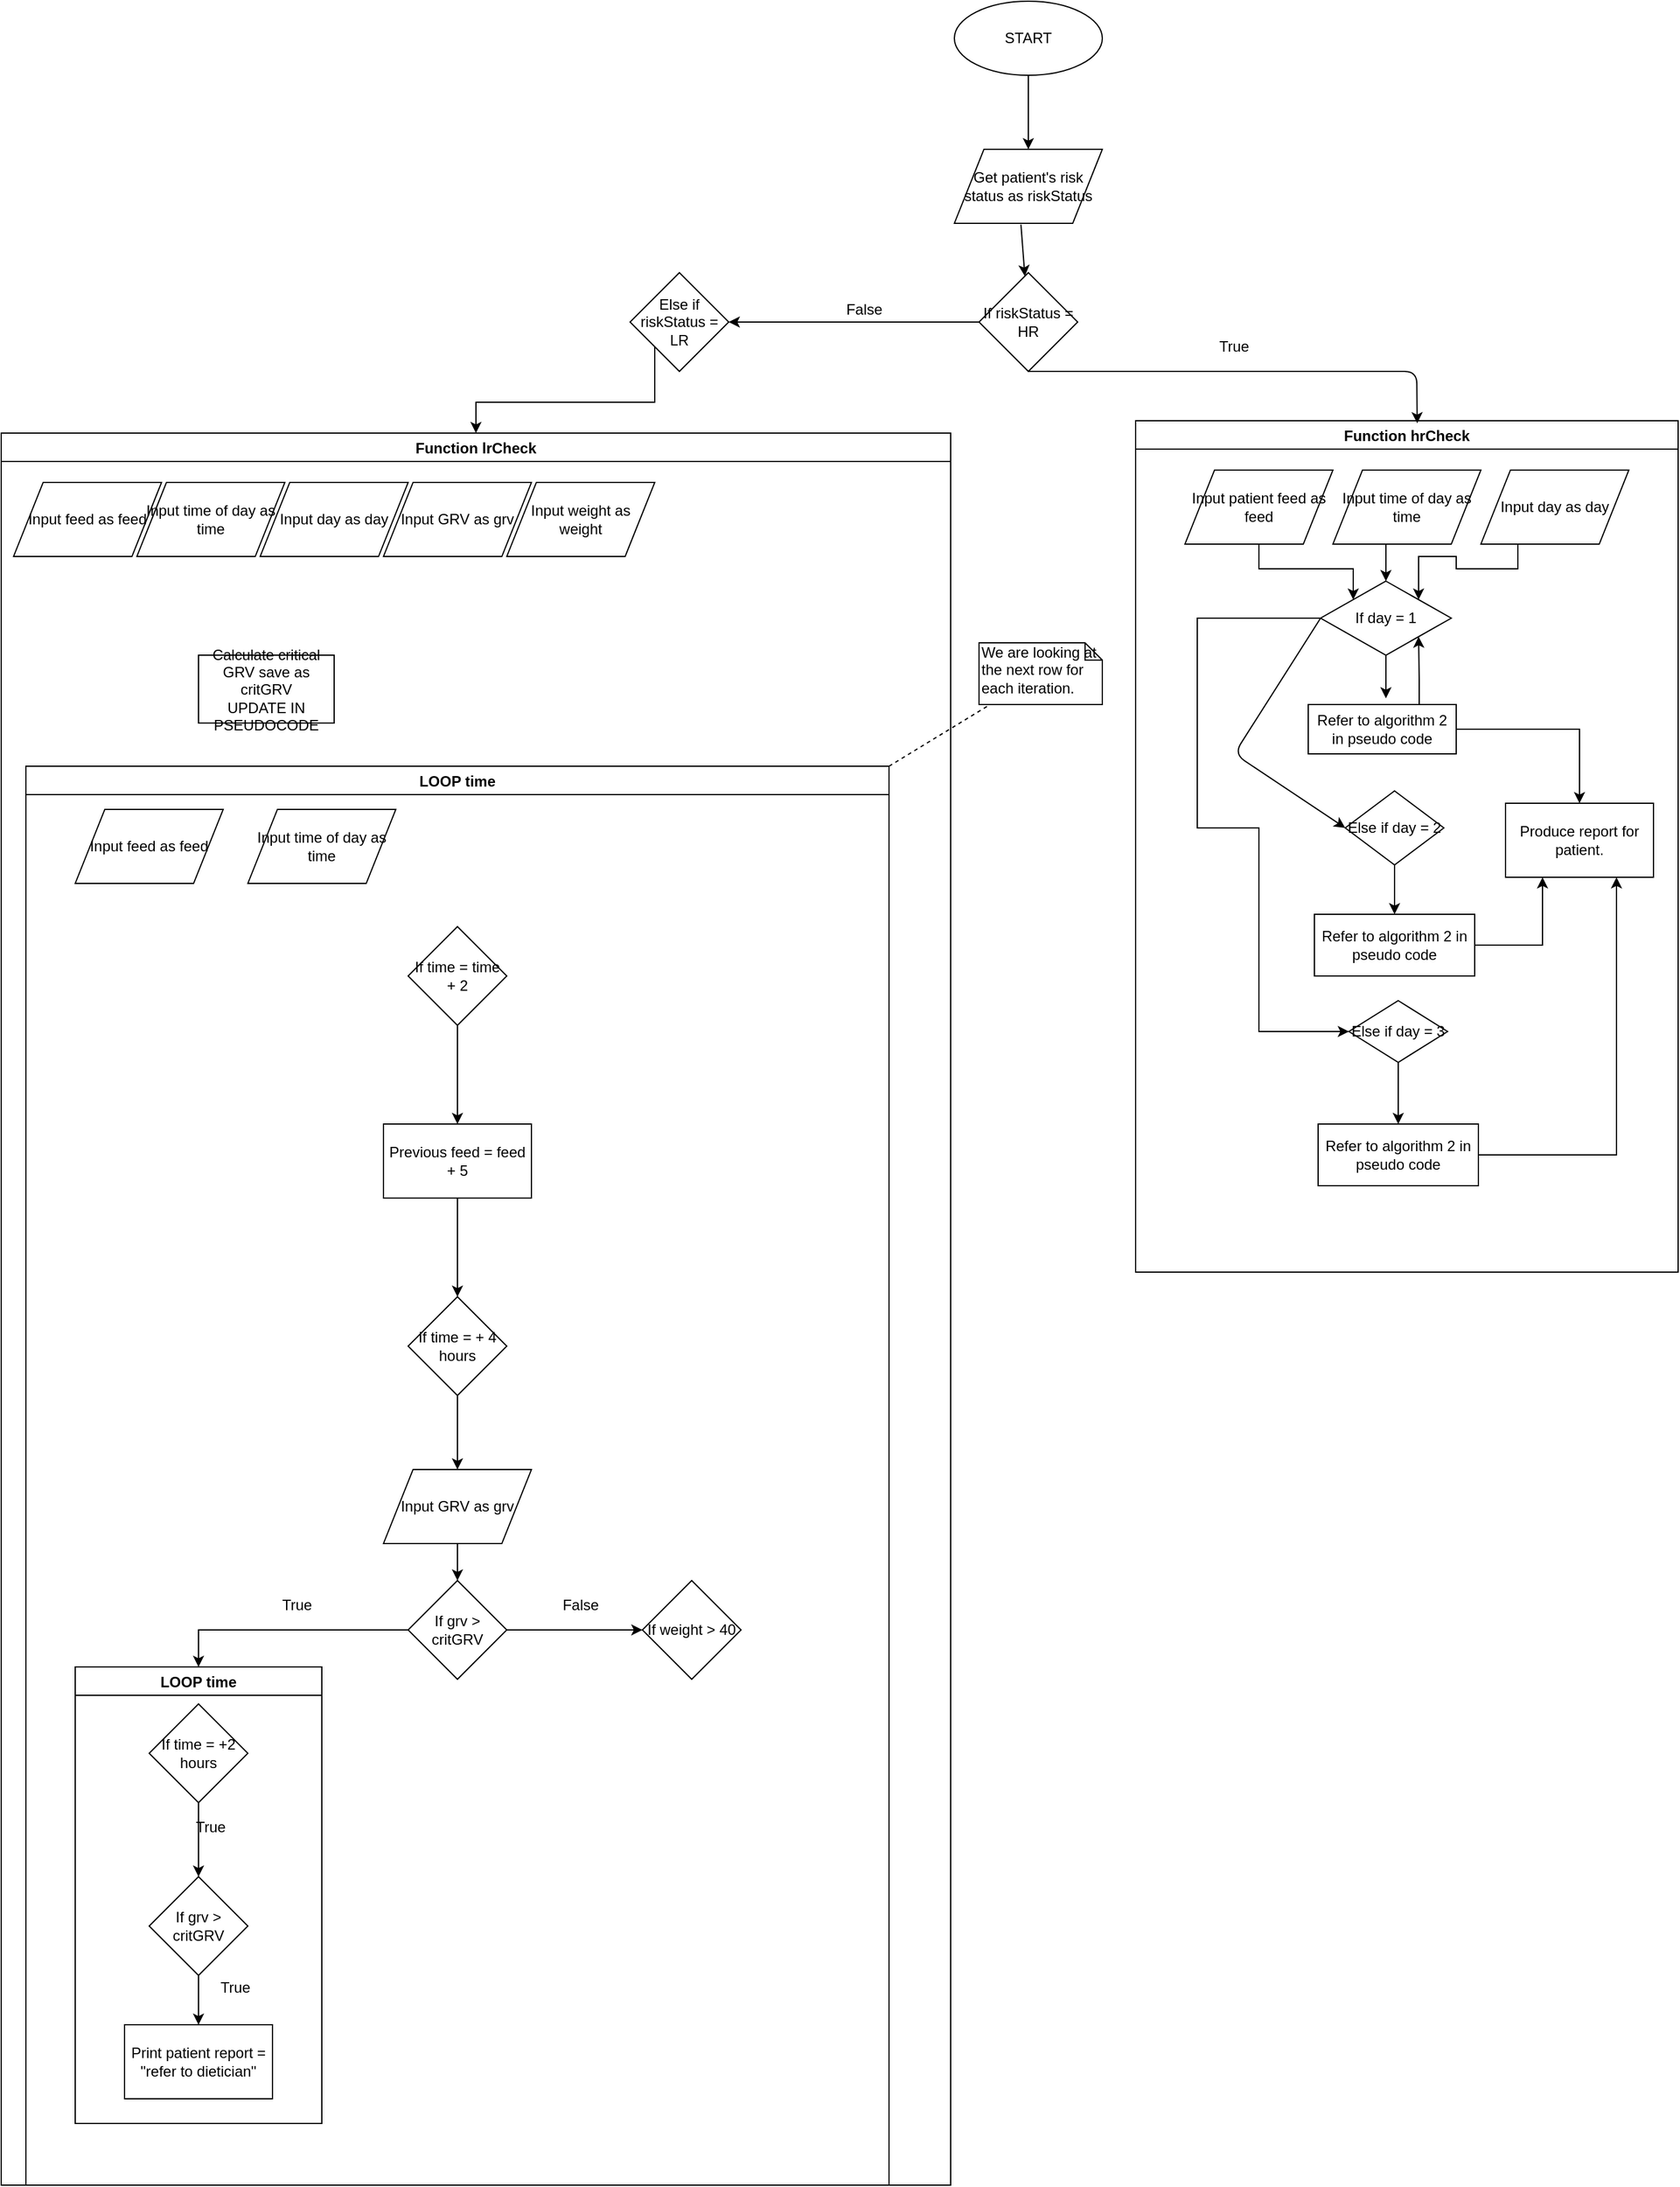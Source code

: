 <mxfile version="12.7.9" type="device"><diagram id="C5RBs43oDa-KdzZeNtuy" name="Page-1"><mxGraphModel dx="2012" dy="643" grid="1" gridSize="10" guides="1" tooltips="1" connect="1" arrows="1" fold="1" page="1" pageScale="1" pageWidth="827" pageHeight="1169" math="0" shadow="0"><root><mxCell id="WIyWlLk6GJQsqaUBKTNV-0"/><mxCell id="WIyWlLk6GJQsqaUBKTNV-1" parent="WIyWlLk6GJQsqaUBKTNV-0"/><mxCell id="mkg-h_tqtPTonH-50F9G-0" value="START" style="ellipse;whiteSpace=wrap;html=1;" parent="WIyWlLk6GJQsqaUBKTNV-1" vertex="1"><mxGeometry x="353" y="50" width="120" height="60" as="geometry"/></mxCell><mxCell id="mkg-h_tqtPTonH-50F9G-1" value="Get patient's risk status as riskStatus" style="shape=parallelogram;perimeter=parallelogramPerimeter;whiteSpace=wrap;html=1;" parent="WIyWlLk6GJQsqaUBKTNV-1" vertex="1"><mxGeometry x="353" y="170" width="120" height="60" as="geometry"/></mxCell><mxCell id="mkg-h_tqtPTonH-50F9G-2" value="" style="endArrow=classic;html=1;entryX=0.5;entryY=0;entryDx=0;entryDy=0;" parent="WIyWlLk6GJQsqaUBKTNV-1" source="mkg-h_tqtPTonH-50F9G-0" target="mkg-h_tqtPTonH-50F9G-1" edge="1"><mxGeometry width="50" height="50" relative="1" as="geometry"><mxPoint x="340" y="270" as="sourcePoint"/><mxPoint x="400" y="140" as="targetPoint"/></mxGeometry></mxCell><mxCell id="mkg-h_tqtPTonH-50F9G-3" value="If riskStatus = HR" style="rhombus;whiteSpace=wrap;html=1;" parent="WIyWlLk6GJQsqaUBKTNV-1" vertex="1"><mxGeometry x="373" y="270" width="80" height="80" as="geometry"/></mxCell><mxCell id="cBOBdkckyFNKxuJ2HhrZ-23" style="edgeStyle=orthogonalEdgeStyle;rounded=0;orthogonalLoop=1;jettySize=auto;html=1;exitX=0;exitY=1;exitDx=0;exitDy=0;" edge="1" parent="WIyWlLk6GJQsqaUBKTNV-1" source="mkg-h_tqtPTonH-50F9G-4" target="cBOBdkckyFNKxuJ2HhrZ-0"><mxGeometry relative="1" as="geometry"/></mxCell><mxCell id="mkg-h_tqtPTonH-50F9G-4" value="Else if riskStatus = LR" style="rhombus;whiteSpace=wrap;html=1;" parent="WIyWlLk6GJQsqaUBKTNV-1" vertex="1"><mxGeometry x="90" y="270" width="80" height="80" as="geometry"/></mxCell><mxCell id="mkg-h_tqtPTonH-50F9G-6" value="False" style="text;html=1;strokeColor=none;fillColor=none;align=center;verticalAlign=middle;whiteSpace=wrap;rounded=0;" parent="WIyWlLk6GJQsqaUBKTNV-1" vertex="1"><mxGeometry x="260" y="290" width="40" height="20" as="geometry"/></mxCell><mxCell id="mkg-h_tqtPTonH-50F9G-7" value="" style="endArrow=classic;html=1;exitX=0;exitY=0.5;exitDx=0;exitDy=0;" parent="WIyWlLk6GJQsqaUBKTNV-1" source="mkg-h_tqtPTonH-50F9G-3" target="mkg-h_tqtPTonH-50F9G-4" edge="1"><mxGeometry width="50" height="50" relative="1" as="geometry"><mxPoint x="413" y="350" as="sourcePoint"/><mxPoint x="413" y="400" as="targetPoint"/></mxGeometry></mxCell><mxCell id="mkg-h_tqtPTonH-50F9G-9" value="" style="endArrow=classic;html=1;exitX=0.45;exitY=1.017;exitDx=0;exitDy=0;exitPerimeter=0;" parent="WIyWlLk6GJQsqaUBKTNV-1" source="mkg-h_tqtPTonH-50F9G-1" target="mkg-h_tqtPTonH-50F9G-3" edge="1"><mxGeometry width="50" height="50" relative="1" as="geometry"><mxPoint x="270" y="560" as="sourcePoint"/><mxPoint x="320" y="510" as="targetPoint"/></mxGeometry></mxCell><mxCell id="mkg-h_tqtPTonH-50F9G-11" value="Function hrCheck" style="swimlane;" parent="WIyWlLk6GJQsqaUBKTNV-1" vertex="1"><mxGeometry x="500" y="390" width="440" height="690" as="geometry"><mxRectangle x="210" y="420" width="130" height="23" as="alternateBounds"/></mxGeometry></mxCell><mxCell id="HJg3ob6l5H8S-8j6q5Gc-4" style="edgeStyle=orthogonalEdgeStyle;rounded=0;orthogonalLoop=1;jettySize=auto;html=1;entryX=0;entryY=0;entryDx=0;entryDy=0;" parent="mkg-h_tqtPTonH-50F9G-11" source="mkg-h_tqtPTonH-50F9G-13" target="mkg-h_tqtPTonH-50F9G-24" edge="1"><mxGeometry relative="1" as="geometry"/></mxCell><mxCell id="mkg-h_tqtPTonH-50F9G-13" value="Input patient feed as feed" style="shape=parallelogram;perimeter=parallelogramPerimeter;whiteSpace=wrap;html=1;" parent="mkg-h_tqtPTonH-50F9G-11" vertex="1"><mxGeometry x="40" y="40" width="120" height="60" as="geometry"/></mxCell><mxCell id="HJg3ob6l5H8S-8j6q5Gc-5" style="edgeStyle=orthogonalEdgeStyle;rounded=0;orthogonalLoop=1;jettySize=auto;html=1;exitX=0.5;exitY=1;exitDx=0;exitDy=0;entryX=0.5;entryY=0;entryDx=0;entryDy=0;" parent="mkg-h_tqtPTonH-50F9G-11" source="mkg-h_tqtPTonH-50F9G-14" target="mkg-h_tqtPTonH-50F9G-24" edge="1"><mxGeometry relative="1" as="geometry"/></mxCell><mxCell id="mkg-h_tqtPTonH-50F9G-14" value="Input time of day as time" style="shape=parallelogram;perimeter=parallelogramPerimeter;whiteSpace=wrap;html=1;" parent="mkg-h_tqtPTonH-50F9G-11" vertex="1"><mxGeometry x="160" y="40" width="120" height="60" as="geometry"/></mxCell><mxCell id="HJg3ob6l5H8S-8j6q5Gc-0" value="" style="edgeStyle=orthogonalEdgeStyle;rounded=0;orthogonalLoop=1;jettySize=auto;html=1;" parent="mkg-h_tqtPTonH-50F9G-11" source="mkg-h_tqtPTonH-50F9G-24" edge="1"><mxGeometry relative="1" as="geometry"><mxPoint x="203" y="225" as="targetPoint"/></mxGeometry></mxCell><mxCell id="HJg3ob6l5H8S-8j6q5Gc-13" style="edgeStyle=orthogonalEdgeStyle;rounded=0;orthogonalLoop=1;jettySize=auto;html=1;entryX=0;entryY=0.5;entryDx=0;entryDy=0;" parent="mkg-h_tqtPTonH-50F9G-11" source="mkg-h_tqtPTonH-50F9G-24" target="HJg3ob6l5H8S-8j6q5Gc-10" edge="1"><mxGeometry relative="1" as="geometry"><Array as="points"><mxPoint x="50" y="160"/><mxPoint x="50" y="330"/><mxPoint x="100" y="330"/><mxPoint x="100" y="495"/></Array></mxGeometry></mxCell><mxCell id="mkg-h_tqtPTonH-50F9G-24" value="If day = 1" style="rhombus;whiteSpace=wrap;html=1;" parent="mkg-h_tqtPTonH-50F9G-11" vertex="1"><mxGeometry x="150" y="130" width="106" height="60" as="geometry"/></mxCell><mxCell id="HJg3ob6l5H8S-8j6q5Gc-6" style="edgeStyle=orthogonalEdgeStyle;rounded=0;orthogonalLoop=1;jettySize=auto;html=1;exitX=0.25;exitY=1;exitDx=0;exitDy=0;entryX=1;entryY=0;entryDx=0;entryDy=0;" parent="mkg-h_tqtPTonH-50F9G-11" source="mkg-h_tqtPTonH-50F9G-25" target="mkg-h_tqtPTonH-50F9G-24" edge="1"><mxGeometry relative="1" as="geometry"/></mxCell><mxCell id="mkg-h_tqtPTonH-50F9G-25" value="Input day as day" style="shape=parallelogram;perimeter=parallelogramPerimeter;whiteSpace=wrap;html=1;" parent="mkg-h_tqtPTonH-50F9G-11" vertex="1"><mxGeometry x="280" y="40" width="120" height="60" as="geometry"/></mxCell><mxCell id="HJg3ob6l5H8S-8j6q5Gc-7" style="edgeStyle=orthogonalEdgeStyle;rounded=0;orthogonalLoop=1;jettySize=auto;html=1;exitX=0.75;exitY=0;exitDx=0;exitDy=0;entryX=1;entryY=1;entryDx=0;entryDy=0;" parent="mkg-h_tqtPTonH-50F9G-11" source="mkg-h_tqtPTonH-50F9G-28" target="mkg-h_tqtPTonH-50F9G-24" edge="1"><mxGeometry relative="1" as="geometry"/></mxCell><mxCell id="HJg3ob6l5H8S-8j6q5Gc-17" style="edgeStyle=orthogonalEdgeStyle;rounded=0;orthogonalLoop=1;jettySize=auto;html=1;entryX=0.5;entryY=0;entryDx=0;entryDy=0;" parent="mkg-h_tqtPTonH-50F9G-11" source="mkg-h_tqtPTonH-50F9G-28" target="HJg3ob6l5H8S-8j6q5Gc-15" edge="1"><mxGeometry relative="1" as="geometry"/></mxCell><mxCell id="mkg-h_tqtPTonH-50F9G-28" value="Refer to algorithm 2 in pseudo code" style="rounded=0;whiteSpace=wrap;html=1;" parent="mkg-h_tqtPTonH-50F9G-11" vertex="1"><mxGeometry x="140" y="230" width="120" height="40" as="geometry"/></mxCell><mxCell id="HJg3ob6l5H8S-8j6q5Gc-9" style="edgeStyle=orthogonalEdgeStyle;rounded=0;orthogonalLoop=1;jettySize=auto;html=1;exitX=0.5;exitY=1;exitDx=0;exitDy=0;entryX=0.5;entryY=0;entryDx=0;entryDy=0;" parent="mkg-h_tqtPTonH-50F9G-11" source="HJg3ob6l5H8S-8j6q5Gc-1" target="HJg3ob6l5H8S-8j6q5Gc-8" edge="1"><mxGeometry relative="1" as="geometry"/></mxCell><mxCell id="HJg3ob6l5H8S-8j6q5Gc-1" value="Else if day = 2" style="rhombus;whiteSpace=wrap;html=1;" parent="mkg-h_tqtPTonH-50F9G-11" vertex="1"><mxGeometry x="170" y="300" width="80" height="60" as="geometry"/></mxCell><mxCell id="HJg3ob6l5H8S-8j6q5Gc-2" value="" style="endArrow=classic;html=1;exitX=0;exitY=0.5;exitDx=0;exitDy=0;entryX=0;entryY=0.5;entryDx=0;entryDy=0;" parent="mkg-h_tqtPTonH-50F9G-11" source="mkg-h_tqtPTonH-50F9G-24" target="HJg3ob6l5H8S-8j6q5Gc-1" edge="1"><mxGeometry width="50" height="50" relative="1" as="geometry"><mxPoint x="180" y="310" as="sourcePoint"/><mxPoint x="230" y="260" as="targetPoint"/><Array as="points"><mxPoint x="80" y="270"/></Array></mxGeometry></mxCell><mxCell id="HJg3ob6l5H8S-8j6q5Gc-18" style="edgeStyle=orthogonalEdgeStyle;rounded=0;orthogonalLoop=1;jettySize=auto;html=1;entryX=0.25;entryY=1;entryDx=0;entryDy=0;" parent="mkg-h_tqtPTonH-50F9G-11" source="HJg3ob6l5H8S-8j6q5Gc-8" target="HJg3ob6l5H8S-8j6q5Gc-15" edge="1"><mxGeometry relative="1" as="geometry"/></mxCell><mxCell id="HJg3ob6l5H8S-8j6q5Gc-8" value="Refer to algorithm 2 in pseudo code" style="rounded=0;whiteSpace=wrap;html=1;" parent="mkg-h_tqtPTonH-50F9G-11" vertex="1"><mxGeometry x="145" y="400" width="130" height="50" as="geometry"/></mxCell><mxCell id="HJg3ob6l5H8S-8j6q5Gc-14" style="edgeStyle=orthogonalEdgeStyle;rounded=0;orthogonalLoop=1;jettySize=auto;html=1;" parent="mkg-h_tqtPTonH-50F9G-11" source="HJg3ob6l5H8S-8j6q5Gc-10" target="HJg3ob6l5H8S-8j6q5Gc-11" edge="1"><mxGeometry relative="1" as="geometry"/></mxCell><mxCell id="HJg3ob6l5H8S-8j6q5Gc-10" value="Else if day = 3" style="rhombus;whiteSpace=wrap;html=1;" parent="mkg-h_tqtPTonH-50F9G-11" vertex="1"><mxGeometry x="173" y="470" width="80" height="50" as="geometry"/></mxCell><mxCell id="HJg3ob6l5H8S-8j6q5Gc-19" style="edgeStyle=orthogonalEdgeStyle;rounded=0;orthogonalLoop=1;jettySize=auto;html=1;entryX=0.75;entryY=1;entryDx=0;entryDy=0;" parent="mkg-h_tqtPTonH-50F9G-11" source="HJg3ob6l5H8S-8j6q5Gc-11" target="HJg3ob6l5H8S-8j6q5Gc-15" edge="1"><mxGeometry relative="1" as="geometry"/></mxCell><mxCell id="HJg3ob6l5H8S-8j6q5Gc-11" value="Refer to algorithm 2 in pseudo code" style="rounded=0;whiteSpace=wrap;html=1;" parent="mkg-h_tqtPTonH-50F9G-11" vertex="1"><mxGeometry x="148" y="570" width="130" height="50" as="geometry"/></mxCell><mxCell id="HJg3ob6l5H8S-8j6q5Gc-15" value="Produce report for patient." style="rounded=0;whiteSpace=wrap;html=1;" parent="mkg-h_tqtPTonH-50F9G-11" vertex="1"><mxGeometry x="300" y="310" width="120" height="60" as="geometry"/></mxCell><mxCell id="mkg-h_tqtPTonH-50F9G-15" value="" style="endArrow=classic;html=1;exitX=0.5;exitY=1;exitDx=0;exitDy=0;entryX=0.519;entryY=0.003;entryDx=0;entryDy=0;entryPerimeter=0;" parent="WIyWlLk6GJQsqaUBKTNV-1" source="mkg-h_tqtPTonH-50F9G-3" target="mkg-h_tqtPTonH-50F9G-11" edge="1"><mxGeometry width="50" height="50" relative="1" as="geometry"><mxPoint x="190" y="820" as="sourcePoint"/><mxPoint x="240" y="770" as="targetPoint"/><Array as="points"><mxPoint x="728" y="350"/></Array></mxGeometry></mxCell><mxCell id="cBOBdkckyFNKxuJ2HhrZ-0" value="Function lrCheck" style="swimlane;" vertex="1" parent="WIyWlLk6GJQsqaUBKTNV-1"><mxGeometry x="-420" y="400" width="770" height="1420" as="geometry"><mxRectangle x="210" y="420" width="130" height="23" as="alternateBounds"/></mxGeometry></mxCell><mxCell id="cBOBdkckyFNKxuJ2HhrZ-26" value="Input feed as feed" style="shape=parallelogram;perimeter=parallelogramPerimeter;whiteSpace=wrap;html=1;" vertex="1" parent="cBOBdkckyFNKxuJ2HhrZ-0"><mxGeometry x="10" y="40" width="120" height="60" as="geometry"/></mxCell><mxCell id="cBOBdkckyFNKxuJ2HhrZ-27" value="Input time of day as time" style="shape=parallelogram;perimeter=parallelogramPerimeter;whiteSpace=wrap;html=1;" vertex="1" parent="cBOBdkckyFNKxuJ2HhrZ-0"><mxGeometry x="110" y="40" width="120" height="60" as="geometry"/></mxCell><mxCell id="cBOBdkckyFNKxuJ2HhrZ-28" value="Input day as day" style="shape=parallelogram;perimeter=parallelogramPerimeter;whiteSpace=wrap;html=1;" vertex="1" parent="cBOBdkckyFNKxuJ2HhrZ-0"><mxGeometry x="210" y="40" width="120" height="60" as="geometry"/></mxCell><mxCell id="cBOBdkckyFNKxuJ2HhrZ-29" value="Calculate critical GRV save as critGRV&lt;br&gt;UPDATE IN PSEUDOCODE" style="rounded=0;whiteSpace=wrap;html=1;" vertex="1" parent="cBOBdkckyFNKxuJ2HhrZ-0"><mxGeometry x="160" y="180" width="110" height="55" as="geometry"/></mxCell><mxCell id="cBOBdkckyFNKxuJ2HhrZ-30" value="Input GRV as grv" style="shape=parallelogram;perimeter=parallelogramPerimeter;whiteSpace=wrap;html=1;" vertex="1" parent="cBOBdkckyFNKxuJ2HhrZ-0"><mxGeometry x="310" y="40" width="120" height="60" as="geometry"/></mxCell><mxCell id="cBOBdkckyFNKxuJ2HhrZ-31" value="Input weight as weight" style="shape=parallelogram;perimeter=parallelogramPerimeter;whiteSpace=wrap;html=1;" vertex="1" parent="cBOBdkckyFNKxuJ2HhrZ-0"><mxGeometry x="410" y="40" width="120" height="60" as="geometry"/></mxCell><mxCell id="cBOBdkckyFNKxuJ2HhrZ-32" value="LOOP time" style="swimlane;" vertex="1" parent="cBOBdkckyFNKxuJ2HhrZ-0"><mxGeometry x="20" y="270" width="700" height="1150" as="geometry"/></mxCell><mxCell id="cBOBdkckyFNKxuJ2HhrZ-35" value="Input feed as feed" style="shape=parallelogram;perimeter=parallelogramPerimeter;whiteSpace=wrap;html=1;" vertex="1" parent="cBOBdkckyFNKxuJ2HhrZ-32"><mxGeometry x="40" y="35" width="120" height="60" as="geometry"/></mxCell><mxCell id="cBOBdkckyFNKxuJ2HhrZ-36" value="Input time of day as time" style="shape=parallelogram;perimeter=parallelogramPerimeter;whiteSpace=wrap;html=1;" vertex="1" parent="cBOBdkckyFNKxuJ2HhrZ-32"><mxGeometry x="180" y="35" width="120" height="60" as="geometry"/></mxCell><mxCell id="cBOBdkckyFNKxuJ2HhrZ-41" style="edgeStyle=orthogonalEdgeStyle;rounded=0;orthogonalLoop=1;jettySize=auto;html=1;exitX=0.5;exitY=1;exitDx=0;exitDy=0;" edge="1" parent="cBOBdkckyFNKxuJ2HhrZ-32" source="cBOBdkckyFNKxuJ2HhrZ-37" target="cBOBdkckyFNKxuJ2HhrZ-40"><mxGeometry relative="1" as="geometry"/></mxCell><mxCell id="cBOBdkckyFNKxuJ2HhrZ-37" value="If time = + 4 hours" style="rhombus;whiteSpace=wrap;html=1;" vertex="1" parent="cBOBdkckyFNKxuJ2HhrZ-32"><mxGeometry x="310" y="430" width="80" height="80" as="geometry"/></mxCell><mxCell id="cBOBdkckyFNKxuJ2HhrZ-44" style="edgeStyle=orthogonalEdgeStyle;rounded=0;orthogonalLoop=1;jettySize=auto;html=1;exitX=0.5;exitY=1;exitDx=0;exitDy=0;" edge="1" parent="cBOBdkckyFNKxuJ2HhrZ-32" source="cBOBdkckyFNKxuJ2HhrZ-40" target="cBOBdkckyFNKxuJ2HhrZ-43"><mxGeometry relative="1" as="geometry"/></mxCell><mxCell id="cBOBdkckyFNKxuJ2HhrZ-40" value="Input GRV as grv" style="shape=parallelogram;perimeter=parallelogramPerimeter;whiteSpace=wrap;html=1;" vertex="1" parent="cBOBdkckyFNKxuJ2HhrZ-32"><mxGeometry x="290" y="570" width="120" height="60" as="geometry"/></mxCell><mxCell id="cBOBdkckyFNKxuJ2HhrZ-107" style="edgeStyle=orthogonalEdgeStyle;rounded=0;orthogonalLoop=1;jettySize=auto;html=1;entryX=0;entryY=0.5;entryDx=0;entryDy=0;" edge="1" parent="cBOBdkckyFNKxuJ2HhrZ-32" source="cBOBdkckyFNKxuJ2HhrZ-43" target="cBOBdkckyFNKxuJ2HhrZ-106"><mxGeometry relative="1" as="geometry"/></mxCell><mxCell id="cBOBdkckyFNKxuJ2HhrZ-43" value="If grv &amp;gt; critGRV" style="rhombus;whiteSpace=wrap;html=1;" vertex="1" parent="cBOBdkckyFNKxuJ2HhrZ-32"><mxGeometry x="310" y="660" width="80" height="80" as="geometry"/></mxCell><mxCell id="cBOBdkckyFNKxuJ2HhrZ-48" value="True" style="text;html=1;strokeColor=none;fillColor=none;align=center;verticalAlign=middle;whiteSpace=wrap;rounded=0;" vertex="1" parent="cBOBdkckyFNKxuJ2HhrZ-32"><mxGeometry x="200" y="670" width="40" height="20" as="geometry"/></mxCell><mxCell id="cBOBdkckyFNKxuJ2HhrZ-45" value="LOOP time" style="swimlane;" vertex="1" parent="cBOBdkckyFNKxuJ2HhrZ-32"><mxGeometry x="40" y="730" width="200" height="370" as="geometry"/></mxCell><mxCell id="cBOBdkckyFNKxuJ2HhrZ-52" style="edgeStyle=orthogonalEdgeStyle;rounded=0;orthogonalLoop=1;jettySize=auto;html=1;exitX=0.5;exitY=1;exitDx=0;exitDy=0;entryX=0.5;entryY=0;entryDx=0;entryDy=0;" edge="1" parent="cBOBdkckyFNKxuJ2HhrZ-45" source="cBOBdkckyFNKxuJ2HhrZ-50" target="cBOBdkckyFNKxuJ2HhrZ-51"><mxGeometry relative="1" as="geometry"/></mxCell><mxCell id="cBOBdkckyFNKxuJ2HhrZ-50" value="If time = +2 hours" style="rhombus;whiteSpace=wrap;html=1;" vertex="1" parent="cBOBdkckyFNKxuJ2HhrZ-45"><mxGeometry x="60" y="30" width="80" height="80" as="geometry"/></mxCell><mxCell id="cBOBdkckyFNKxuJ2HhrZ-54" style="edgeStyle=orthogonalEdgeStyle;rounded=0;orthogonalLoop=1;jettySize=auto;html=1;exitX=0.5;exitY=1;exitDx=0;exitDy=0;entryX=0.5;entryY=0;entryDx=0;entryDy=0;" edge="1" parent="cBOBdkckyFNKxuJ2HhrZ-45" source="cBOBdkckyFNKxuJ2HhrZ-51" target="cBOBdkckyFNKxuJ2HhrZ-53"><mxGeometry relative="1" as="geometry"/></mxCell><mxCell id="cBOBdkckyFNKxuJ2HhrZ-51" value="If grv &amp;gt; critGRV" style="rhombus;whiteSpace=wrap;html=1;" vertex="1" parent="cBOBdkckyFNKxuJ2HhrZ-45"><mxGeometry x="60" y="170" width="80" height="80" as="geometry"/></mxCell><mxCell id="cBOBdkckyFNKxuJ2HhrZ-53" value="Print patient report = &quot;refer to dietician&quot;" style="rounded=0;whiteSpace=wrap;html=1;" vertex="1" parent="cBOBdkckyFNKxuJ2HhrZ-45"><mxGeometry x="40" y="290" width="120" height="60" as="geometry"/></mxCell><mxCell id="cBOBdkckyFNKxuJ2HhrZ-56" value="True" style="text;html=1;strokeColor=none;fillColor=none;align=center;verticalAlign=middle;whiteSpace=wrap;rounded=0;" vertex="1" parent="cBOBdkckyFNKxuJ2HhrZ-45"><mxGeometry x="90" y="120" width="40" height="20" as="geometry"/></mxCell><mxCell id="cBOBdkckyFNKxuJ2HhrZ-57" value="True" style="text;html=1;strokeColor=none;fillColor=none;align=center;verticalAlign=middle;whiteSpace=wrap;rounded=0;" vertex="1" parent="cBOBdkckyFNKxuJ2HhrZ-45"><mxGeometry x="110" y="250" width="40" height="20" as="geometry"/></mxCell><mxCell id="cBOBdkckyFNKxuJ2HhrZ-47" style="edgeStyle=orthogonalEdgeStyle;rounded=0;orthogonalLoop=1;jettySize=auto;html=1;entryX=0.5;entryY=0;entryDx=0;entryDy=0;" edge="1" parent="cBOBdkckyFNKxuJ2HhrZ-32" source="cBOBdkckyFNKxuJ2HhrZ-43" target="cBOBdkckyFNKxuJ2HhrZ-45"><mxGeometry relative="1" as="geometry"><mxPoint x="440" y="680" as="targetPoint"/></mxGeometry></mxCell><mxCell id="cBOBdkckyFNKxuJ2HhrZ-78" style="edgeStyle=orthogonalEdgeStyle;rounded=0;orthogonalLoop=1;jettySize=auto;html=1;" edge="1" parent="cBOBdkckyFNKxuJ2HhrZ-32" source="cBOBdkckyFNKxuJ2HhrZ-58" target="cBOBdkckyFNKxuJ2HhrZ-37"><mxGeometry relative="1" as="geometry"/></mxCell><mxCell id="cBOBdkckyFNKxuJ2HhrZ-58" value="Previous feed = feed + 5" style="rounded=0;whiteSpace=wrap;html=1;" vertex="1" parent="cBOBdkckyFNKxuJ2HhrZ-32"><mxGeometry x="290" y="290" width="120" height="60" as="geometry"/></mxCell><mxCell id="cBOBdkckyFNKxuJ2HhrZ-103" style="edgeStyle=orthogonalEdgeStyle;rounded=0;orthogonalLoop=1;jettySize=auto;html=1;" edge="1" parent="cBOBdkckyFNKxuJ2HhrZ-32" source="cBOBdkckyFNKxuJ2HhrZ-79" target="cBOBdkckyFNKxuJ2HhrZ-58"><mxGeometry relative="1" as="geometry"><mxPoint x="350.0" y="250" as="targetPoint"/></mxGeometry></mxCell><mxCell id="cBOBdkckyFNKxuJ2HhrZ-79" value="If time = time + 2" style="rhombus;whiteSpace=wrap;html=1;" vertex="1" parent="cBOBdkckyFNKxuJ2HhrZ-32"><mxGeometry x="310" y="130" width="80" height="80" as="geometry"/></mxCell><mxCell id="cBOBdkckyFNKxuJ2HhrZ-106" value="If weight &amp;gt; 40" style="rhombus;whiteSpace=wrap;html=1;" vertex="1" parent="cBOBdkckyFNKxuJ2HhrZ-32"><mxGeometry x="500" y="660" width="80" height="80" as="geometry"/></mxCell><mxCell id="cBOBdkckyFNKxuJ2HhrZ-108" value="False" style="text;html=1;strokeColor=none;fillColor=none;align=center;verticalAlign=middle;whiteSpace=wrap;rounded=0;" vertex="1" parent="cBOBdkckyFNKxuJ2HhrZ-32"><mxGeometry x="430" y="670" width="40" height="20" as="geometry"/></mxCell><mxCell id="cBOBdkckyFNKxuJ2HhrZ-24" value="True" style="text;html=1;strokeColor=none;fillColor=none;align=center;verticalAlign=middle;whiteSpace=wrap;rounded=0;" vertex="1" parent="WIyWlLk6GJQsqaUBKTNV-1"><mxGeometry x="560" y="320" width="40" height="20" as="geometry"/></mxCell><mxCell id="cBOBdkckyFNKxuJ2HhrZ-38" value="We are looking at the next row for each iteration." style="shape=note;whiteSpace=wrap;html=1;size=14;verticalAlign=top;align=left;spacingTop=-6;" vertex="1" parent="WIyWlLk6GJQsqaUBKTNV-1"><mxGeometry x="373" y="570" width="100" height="50" as="geometry"/></mxCell><mxCell id="cBOBdkckyFNKxuJ2HhrZ-39" value="" style="endArrow=none;dashed=1;html=1;exitX=1;exitY=0;exitDx=0;exitDy=0;" edge="1" parent="WIyWlLk6GJQsqaUBKTNV-1" source="cBOBdkckyFNKxuJ2HhrZ-32" target="cBOBdkckyFNKxuJ2HhrZ-38"><mxGeometry width="50" height="50" relative="1" as="geometry"><mxPoint x="-340" y="730" as="sourcePoint"/><mxPoint x="-290" y="680" as="targetPoint"/></mxGeometry></mxCell></root></mxGraphModel></diagram></mxfile>